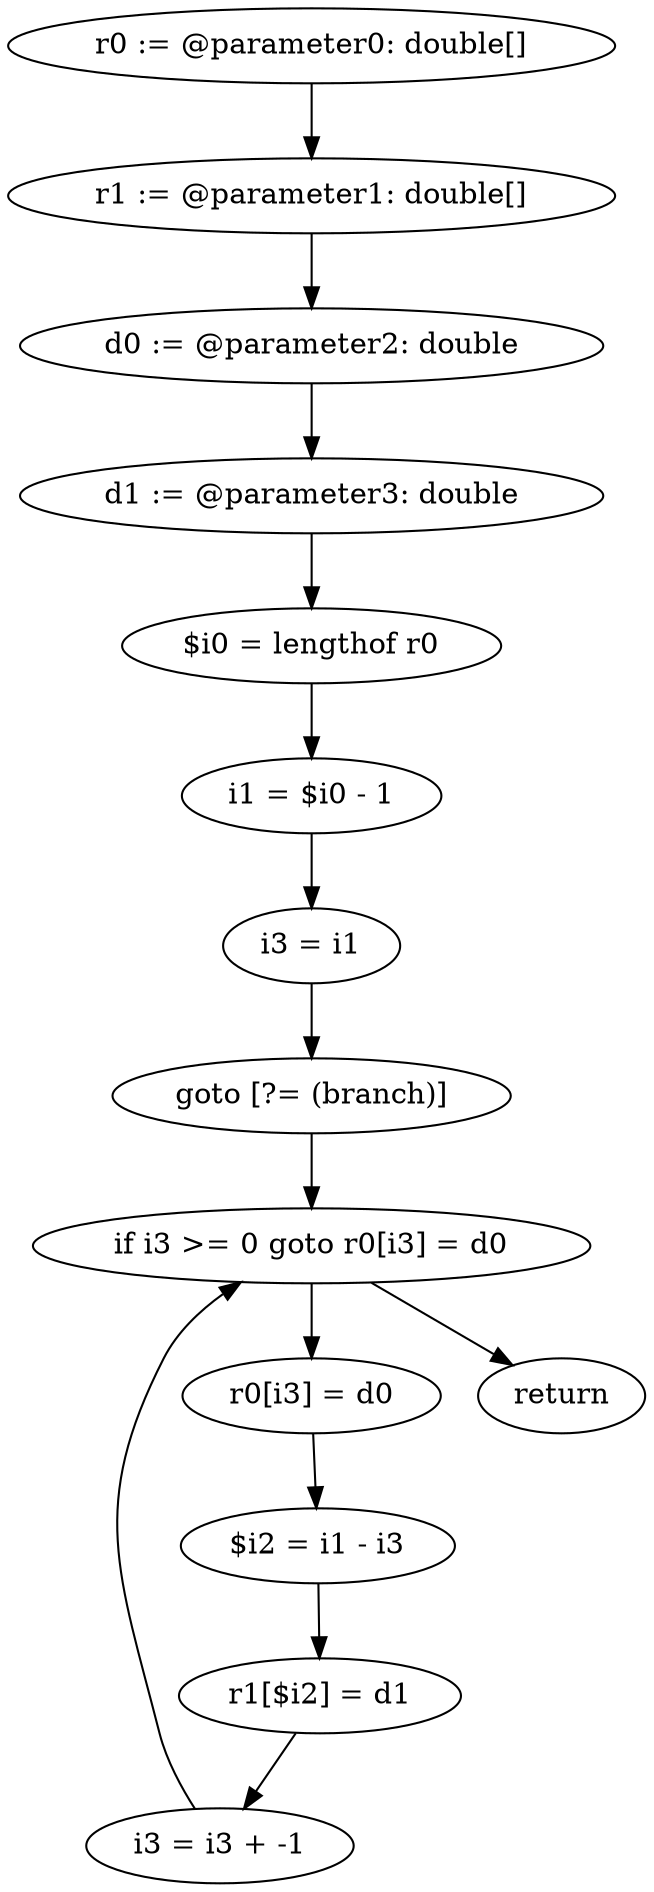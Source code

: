 digraph "unitGraph" {
    "r0 := @parameter0: double[]"
    "r1 := @parameter1: double[]"
    "d0 := @parameter2: double"
    "d1 := @parameter3: double"
    "$i0 = lengthof r0"
    "i1 = $i0 - 1"
    "i3 = i1"
    "goto [?= (branch)]"
    "r0[i3] = d0"
    "$i2 = i1 - i3"
    "r1[$i2] = d1"
    "i3 = i3 + -1"
    "if i3 >= 0 goto r0[i3] = d0"
    "return"
    "r0 := @parameter0: double[]"->"r1 := @parameter1: double[]";
    "r1 := @parameter1: double[]"->"d0 := @parameter2: double";
    "d0 := @parameter2: double"->"d1 := @parameter3: double";
    "d1 := @parameter3: double"->"$i0 = lengthof r0";
    "$i0 = lengthof r0"->"i1 = $i0 - 1";
    "i1 = $i0 - 1"->"i3 = i1";
    "i3 = i1"->"goto [?= (branch)]";
    "goto [?= (branch)]"->"if i3 >= 0 goto r0[i3] = d0";
    "r0[i3] = d0"->"$i2 = i1 - i3";
    "$i2 = i1 - i3"->"r1[$i2] = d1";
    "r1[$i2] = d1"->"i3 = i3 + -1";
    "i3 = i3 + -1"->"if i3 >= 0 goto r0[i3] = d0";
    "if i3 >= 0 goto r0[i3] = d0"->"return";
    "if i3 >= 0 goto r0[i3] = d0"->"r0[i3] = d0";
}
